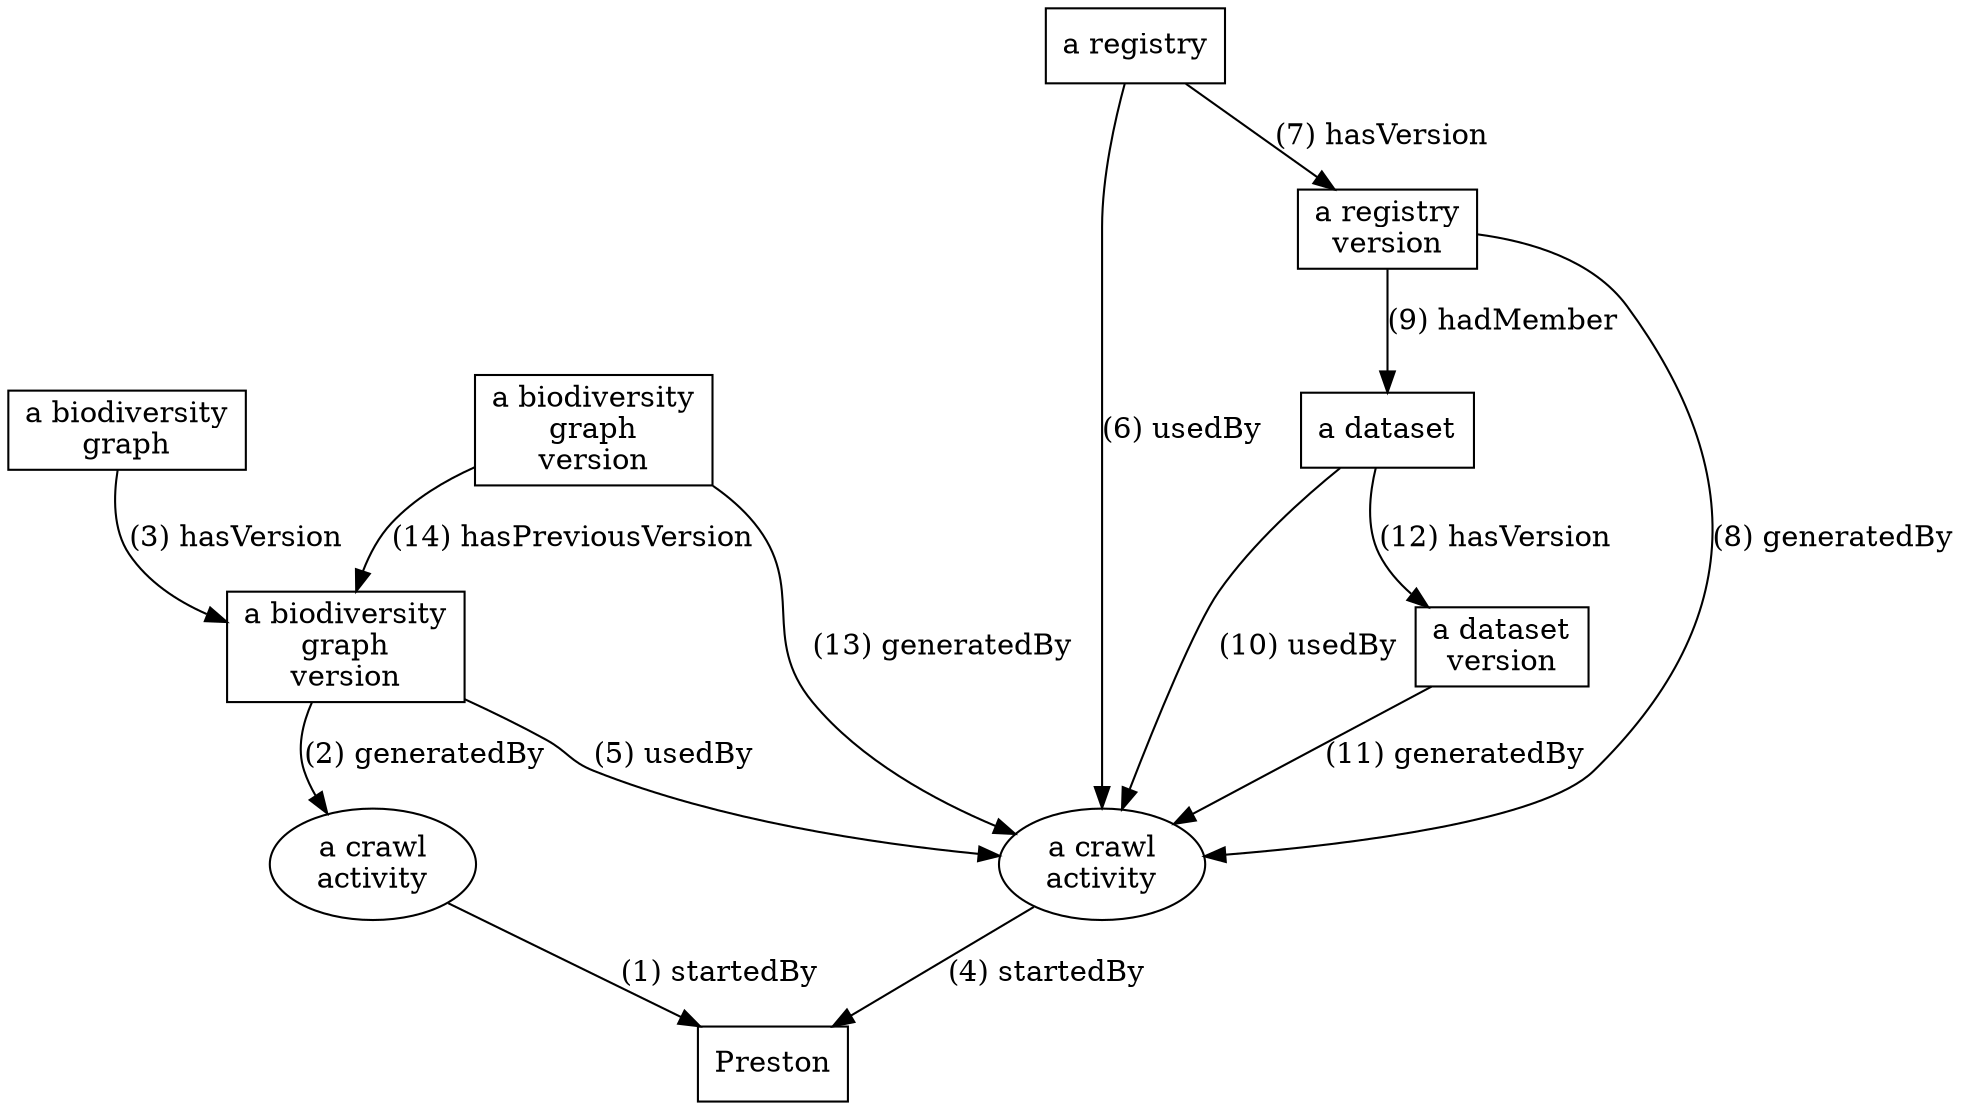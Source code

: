 digraph test123 {
    r [shape="box", label="a registry"];
    b [shape="box", label="a biodiversity\ngraph"];
    preston [shape="box", label="Preston"]; 
    
    x0 [shape="box", label="a biodiversity\ngraph\nversion"];
    b -> x0 [shape="box", label="(3) hasVersion"];
    
    a0 [label="a crawl\nactivity"];
    a0 -> preston [label="(1) startedBy"];
    x0 -> a0 [label = "(2) generatedBy"];
    
    a1 [label="a crawl\nactivity"];
    a1 -> preston [label="(4) startedBy"];
    
    x0 -> a1 [label="(5) usedBy"];
    r -> a1 [label="(6) usedBy"];

    rv0 [shape="box", label="a registry\nversion"];
    r -> rv0 [label="(7) hasVersion"];
    rv0 -> a1 [label="(8) generatedBy"];

    d [shape="box", label="a dataset"];
    rv0 -> d [label="(9) hadMember"];
    d -> a1 [label="(10) usedBy"];

    dv0 [shape="box", label="a dataset\nversion"];
    dv0 -> a1 [label="(11) generatedBy"];

    d -> dv0 [label="(12) hasVersion"];
    
    x1 [shape="box", label="a biodiversity\ngraph\nversion"];
    x1 -> a1 [label="(13) generatedBy"];
    x1 -> x0 [label="(14) hasPreviousVersion"];

}

